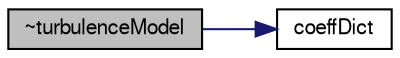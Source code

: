 digraph "~turbulenceModel"
{
  bgcolor="transparent";
  edge [fontname="FreeSans",fontsize="10",labelfontname="FreeSans",labelfontsize="10"];
  node [fontname="FreeSans",fontsize="10",shape=record];
  rankdir="LR";
  Node2 [label="~turbulenceModel",height=0.2,width=0.4,color="black", fillcolor="grey75", style="filled", fontcolor="black"];
  Node2 -> Node3 [color="midnightblue",fontsize="10",style="solid",fontname="FreeSans"];
  Node3 [label="coeffDict",height=0.2,width=0.4,color="black",URL="$a30818.html#a4826d744bf9cc04e4730c56b0acdaa6f",tooltip="Const access to the coefficients dictionary. "];
}
